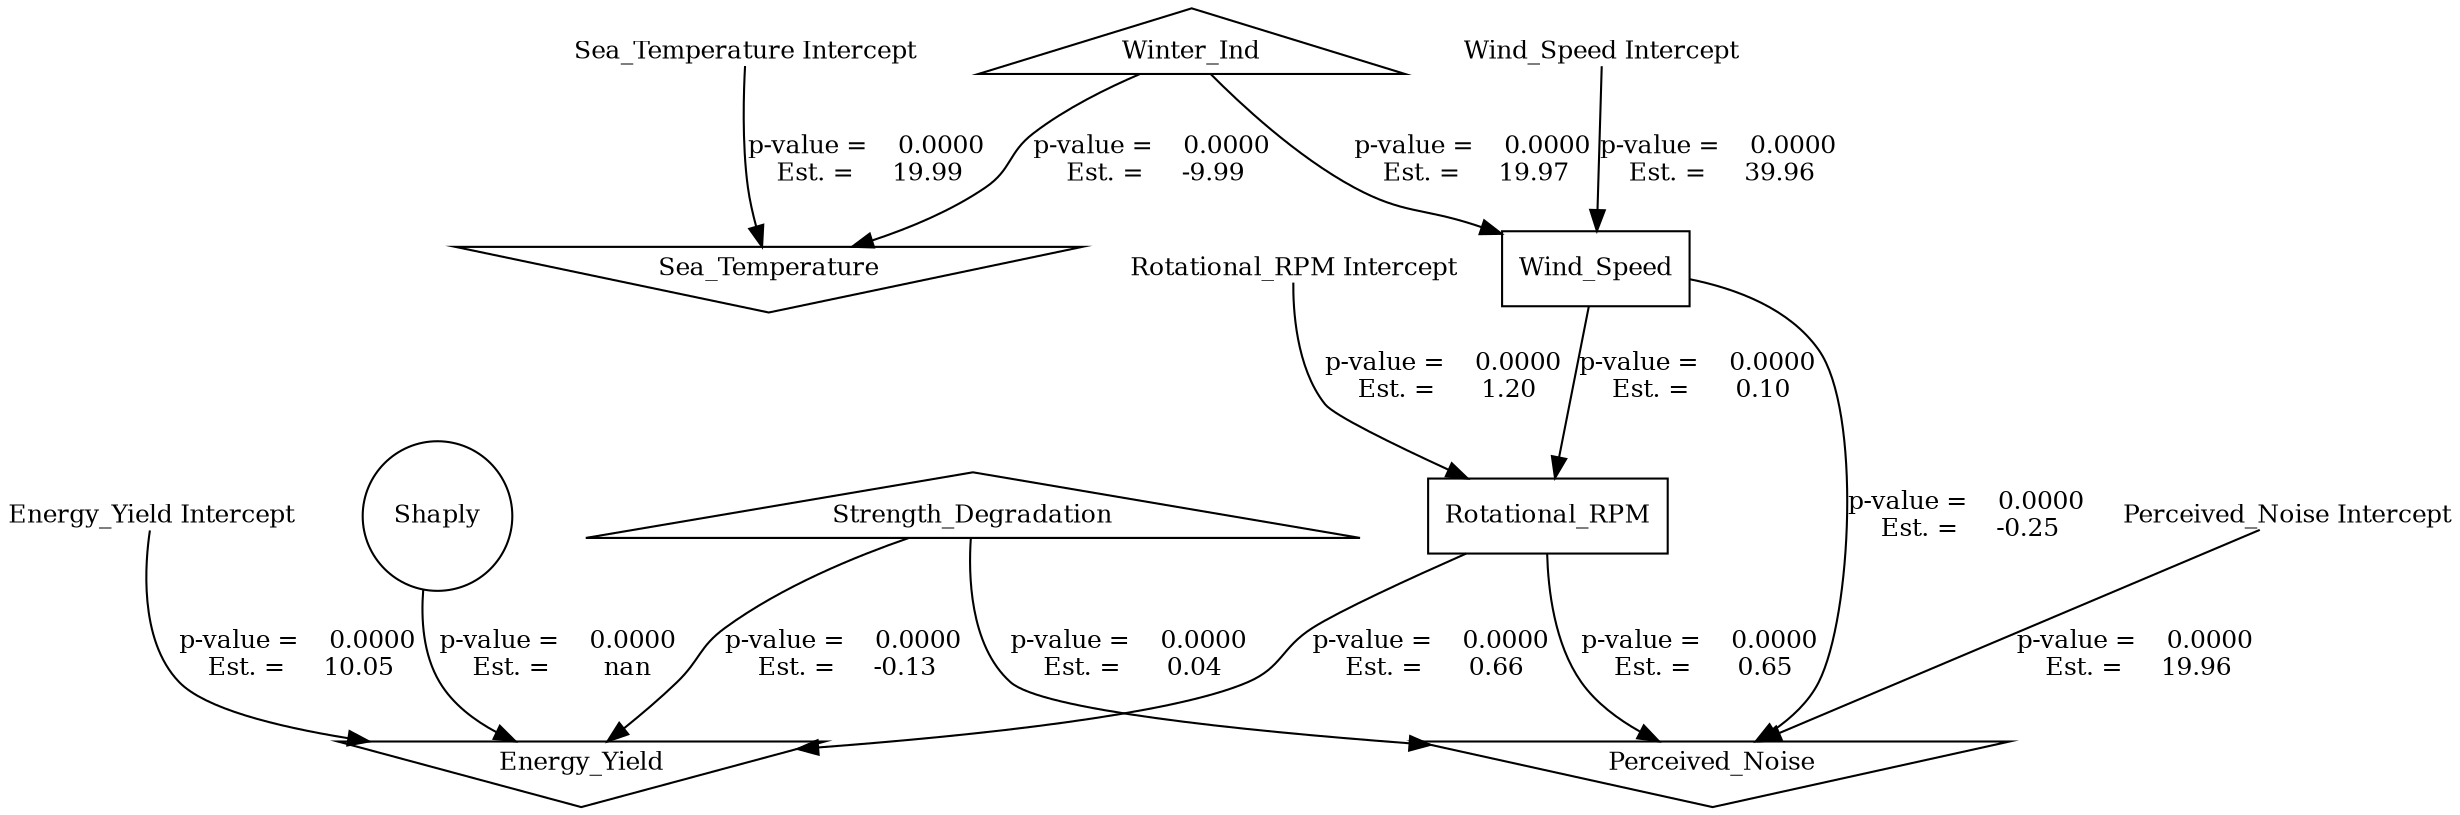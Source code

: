 digraph FDCR_model_estimates_02 {
	overlap=scale
	splines=True
	edge [fontsize=12]
	node [fillcolor=white]
	node [color=black]
	node [shape=""]
	node [style=filled]
	node [fontsize=12]
	node [shape=circle]
	Shaply [label=Shaply]
	node [shape=triangle]
	Winter_Ind [label=Winter_Ind]
	Strength_Degradation [label=Strength_Degradation]
	Shaply [label=Shaply]
	node [shape=invtriangle]
	Sea_Temperature [label=Sea_Temperature]
	Energy_Yield [label=Energy_Yield]
	Perceived_Noise [label=Perceived_Noise]
	node [shape=box]
	Sea_Temperature [label=Sea_Temperature]
	Wind_Speed [label=Wind_Speed]
	Rotational_RPM [label=Rotational_RPM]
	Energy_Yield [label=Energy_Yield]
	Perceived_Noise [label=Perceived_Noise]
	Winter_Ind [label=Winter_Ind]
	Strength_Degradation [label=Strength_Degradation]
	node [shape=plain]
	node [fillcolor=white]
	node [color=white]
	"Sea_Temperature Intercept" [label="Sea_Temperature Intercept"]
	"Wind_Speed Intercept" [label="Wind_Speed Intercept"]
	"Rotational_RPM Intercept" [label="Rotational_RPM Intercept"]
	"Energy_Yield Intercept" [label="Energy_Yield Intercept"]
	"Perceived_Noise Intercept" [label="Perceived_Noise Intercept"]
	"Sea_Temperature Intercept" -> Sea_Temperature [label="p-value =    0.0000
 Est. =     19.99" color=black lblstyle="above, sloped"]
	Winter_Ind -> Sea_Temperature [label="p-value =    0.0000
 Est. =     -9.99" color=black lblstyle="above, sloped"]
	"Wind_Speed Intercept" -> Wind_Speed [label="p-value =    0.0000
 Est. =     39.96" color=black lblstyle="above, sloped"]
	Winter_Ind -> Wind_Speed [label="p-value =    0.0000
 Est. =     19.97" color=black lblstyle="above, sloped"]
	"Rotational_RPM Intercept" -> Rotational_RPM [label="p-value =    0.0000
 Est. =      1.20" color=black lblstyle="above, sloped"]
	Wind_Speed -> Rotational_RPM [label="p-value =    0.0000
 Est. =      0.10" color=black lblstyle="above, sloped"]
	"Energy_Yield Intercept" -> Energy_Yield [label="p-value =    0.0000
 Est. =     10.05" color=black lblstyle="above, sloped"]
	Rotational_RPM -> Energy_Yield [label="p-value =    0.0000
 Est. =      0.66" color=black lblstyle="above, sloped"]
	Strength_Degradation -> Energy_Yield [label="p-value =    0.0000
 Est. =     -0.13" color=black lblstyle="above, sloped"]
	"Perceived_Noise Intercept" -> Perceived_Noise [label="p-value =    0.0000
 Est. =     19.96" color=black lblstyle="above, sloped"]
	Rotational_RPM -> Perceived_Noise [label="p-value =    0.0000
 Est. =      0.65" color=black lblstyle="above, sloped"]
	Strength_Degradation -> Perceived_Noise [label="p-value =    0.0000
 Est. =      0.04" color=black lblstyle="above, sloped"]
	Wind_Speed -> Perceived_Noise [label="p-value =    0.0000
 Est. =     -0.25" color=black lblstyle="above, sloped"]
	Shaply -> Energy_Yield [label="p-value =    0.0000
 Est. =       nan" color=black lblstyle="above, sloped"]
}
